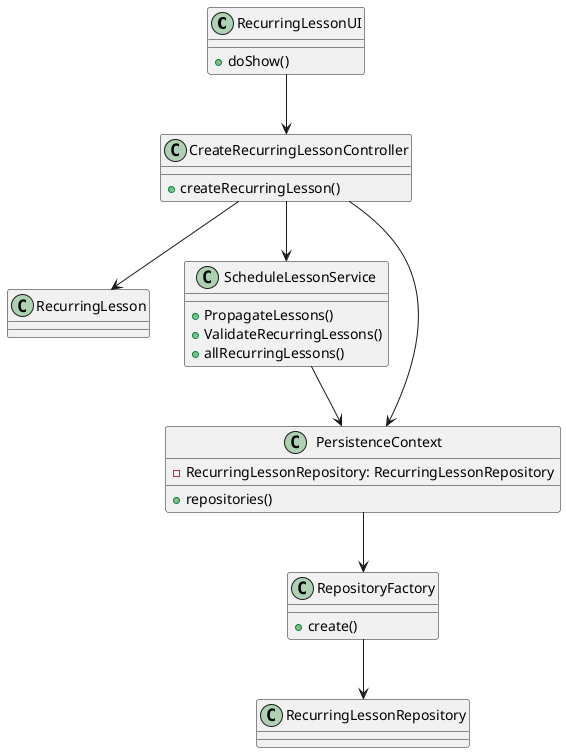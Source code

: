 @startuml

class RecurringLessonUI {
    +doShow()
}

class CreateRecurringLessonController {
    +createRecurringLesson()
}

class RecurringLesson {
}

class ScheduleLessonService {
    +PropagateLessons()
    +ValidateRecurringLessons()
    +allRecurringLessons()
}

class RepositoryFactory {
    +create()
}

class PersistenceContext {
    -RecurringLessonRepository: RecurringLessonRepository
    +repositories()
}

class RecurringLessonRepository {
}

RecurringLessonUI --> CreateRecurringLessonController
CreateRecurringLessonController --> ScheduleLessonService
ScheduleLessonService --> PersistenceContext
CreateRecurringLessonController --> PersistenceContext
PersistenceContext --> RepositoryFactory
RepositoryFactory --> RecurringLessonRepository
CreateRecurringLessonController --> RecurringLesson

@enduml
